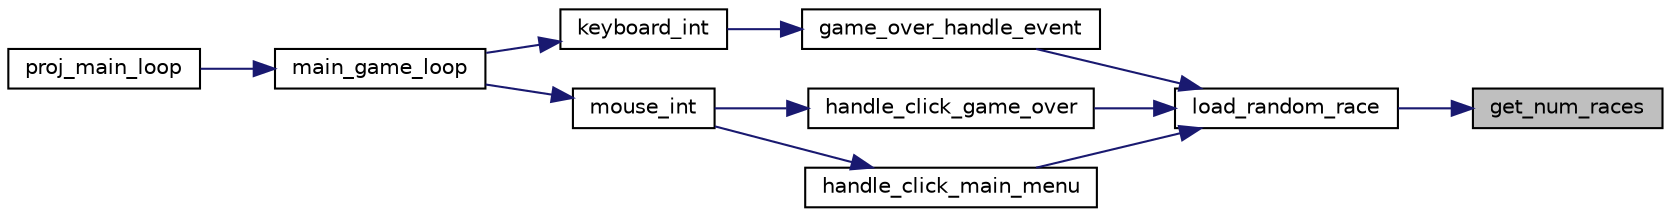 digraph "get_num_races"
{
 // LATEX_PDF_SIZE
  edge [fontname="Helvetica",fontsize="10",labelfontname="Helvetica",labelfontsize="10"];
  node [fontname="Helvetica",fontsize="10",shape=record];
  rankdir="RL";
  Node1 [label="get_num_races",height=0.2,width=0.4,color="black", fillcolor="grey75", style="filled", fontcolor="black",tooltip="Gets the number of races available."];
  Node1 -> Node2 [dir="back",color="midnightblue",fontsize="10",style="solid",fontname="Helvetica"];
  Node2 [label="load_random_race",height=0.2,width=0.4,color="black", fillcolor="white", style="filled",URL="$game_8c.html#a6a94956db57ececfa054e4094a0a9117",tooltip="Loads a random race to be played."];
  Node2 -> Node3 [dir="back",color="midnightblue",fontsize="10",style="solid",fontname="Helvetica"];
  Node3 [label="game_over_handle_event",height=0.2,width=0.4,color="black", fillcolor="white", style="filled",URL="$gameover_8c.html#a89f3e108774a590e53e1df4c337c574e",tooltip="Handles the events for the game over screen. Handles the inputs for when the user is saving their hig..."];
  Node3 -> Node4 [dir="back",color="midnightblue",fontsize="10",style="solid",fontname="Helvetica"];
  Node4 [label="keyboard_int",height=0.2,width=0.4,color="black", fillcolor="white", style="filled",URL="$manager_8c.html#a55af6cf6aec4f5833321668f1d9e2527",tooltip="Handles the keyboard interrupts. Appropriately handles the keyboard interrupts depending on the games..."];
  Node4 -> Node5 [dir="back",color="midnightblue",fontsize="10",style="solid",fontname="Helvetica"];
  Node5 [label="main_game_loop",height=0.2,width=0.4,color="black", fillcolor="white", style="filled",URL="$manager_8c.html#abfa3e0325d0e3c711d629d90574a80fc",tooltip="Function that handles the main game loop. This function handles the interrupts appropriately."];
  Node5 -> Node6 [dir="back",color="midnightblue",fontsize="10",style="solid",fontname="Helvetica"];
  Node6 [label="proj_main_loop",height=0.2,width=0.4,color="black", fillcolor="white", style="filled",URL="$proj_8c.html#ad290208c74ef25eb347d1d96a390cd66",tooltip=" "];
  Node2 -> Node7 [dir="back",color="midnightblue",fontsize="10",style="solid",fontname="Helvetica"];
  Node7 [label="handle_click_game_over",height=0.2,width=0.4,color="black", fillcolor="white", style="filled",URL="$gameover_8c.html#a4e32957d7b9ce98188d666da53907748",tooltip="Handles and sets the correct gamestate based on where the user clicked."];
  Node7 -> Node8 [dir="back",color="midnightblue",fontsize="10",style="solid",fontname="Helvetica"];
  Node8 [label="mouse_int",height=0.2,width=0.4,color="black", fillcolor="white", style="filled",URL="$manager_8c.html#ae4c896cac6d43efb2e8384558e2a8389",tooltip="Handles the mouse interrupts. Appropriately handles the mouse interrupts depending on the gamestate."];
  Node8 -> Node5 [dir="back",color="midnightblue",fontsize="10",style="solid",fontname="Helvetica"];
  Node2 -> Node9 [dir="back",color="midnightblue",fontsize="10",style="solid",fontname="Helvetica"];
  Node9 [label="handle_click_main_menu",height=0.2,width=0.4,color="black", fillcolor="white", style="filled",URL="$menu_8c.html#aefaceb49f639f4b99e9cc93cf41faca4",tooltip="Handles a click in the main menu, swithing to the appropriate gamestate."];
  Node9 -> Node8 [dir="back",color="midnightblue",fontsize="10",style="solid",fontname="Helvetica"];
}
